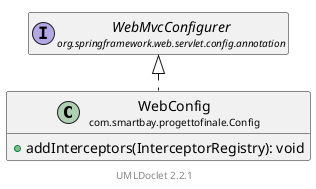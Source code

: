 @startuml
    ' Copyright to this UML and generated images belongs to the author of the corresponding Java sources.

    ' This UML was generated by UMLDoclet (C) Copyright 2016-2025 Talsma ICT.
    ' UMLDoclet 2.2.1 is licensed under the Apache License, version 2.0
    ' and contains parts of PlantUML 1.2024.7 (ASL) Copyright 2009-2025, Arnaud Roques.

    !pragma layout smetana

    set namespaceSeparator none
    hide empty fields
    hide empty methods

    class "<size:14>WebConfig\n<size:10>com.smartbay.progettofinale.Config" as com.smartbay.progettofinale.Config.WebConfig [[WebConfig.html]] {
        +addInterceptors(InterceptorRegistry): void
    }

    interface "<size:14>WebMvcConfigurer\n<size:10>org.springframework.web.servlet.config.annotation" as org.springframework.web.servlet.config.annotation.WebMvcConfigurer

    org.springframework.web.servlet.config.annotation.WebMvcConfigurer <|.. com.smartbay.progettofinale.Config.WebConfig

    <style>
        footer {
            HyperLinkColor #8
            HyperLinkUnderlineThickness 0
        }
    </style>
    footer \n[[https://github.com/talsma-ict/umldoclet UMLDoclet 2.2.1]]
    ' Generated 2025-08-31T20:08:01.632602204+02:00[Europe/Rome]
@enduml
